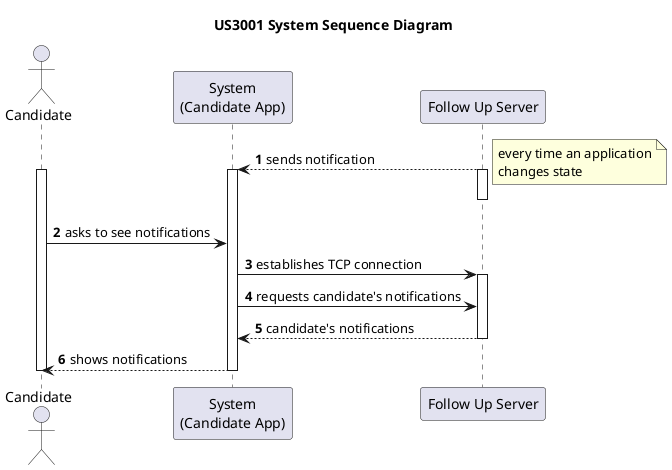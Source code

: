 @startuml US3001_SSD

title US3001 System Sequence Diagram

autonumber

actor "Candidate" as CAND
participant "System\n(Candidate App)" as SYS
participant "Follow Up Server" as SERVER

SERVER --> SYS : sends notification
activate SERVER
note right
every time an application
changes state
end note

activate SYS
deactivate SERVER

activate CAND
CAND -> SYS : asks to see notifications

SYS -> SERVER : establishes TCP connection
activate SERVER
SYS -> SERVER : requests candidate's notifications

SERVER --> SYS : candidate's notifications
deactivate SERVER

SYS --> CAND : shows notifications
deactivate SYS
deactivate CAND

@enduml